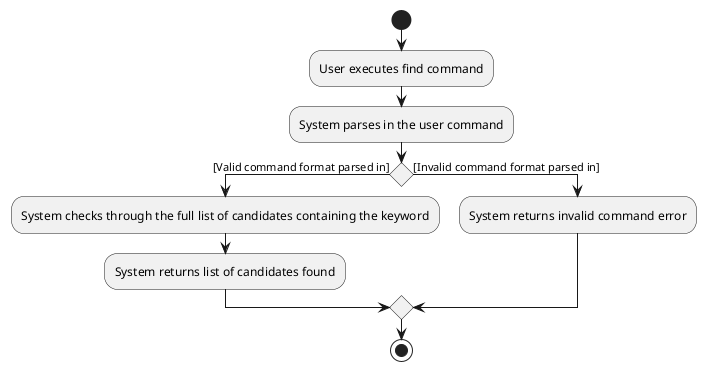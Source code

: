 @startuml
'https://plantuml.com/activity-diagram-beta

start
:User executes find command;
:System parses in the user command;
if () then ([Valid command format parsed in])
  :System checks through the full list of candidates containing the keyword;
  :System returns list of candidates found;
else ([Invalid command format parsed in])
  :System returns invalid command error;
endif

stop

@enduml
